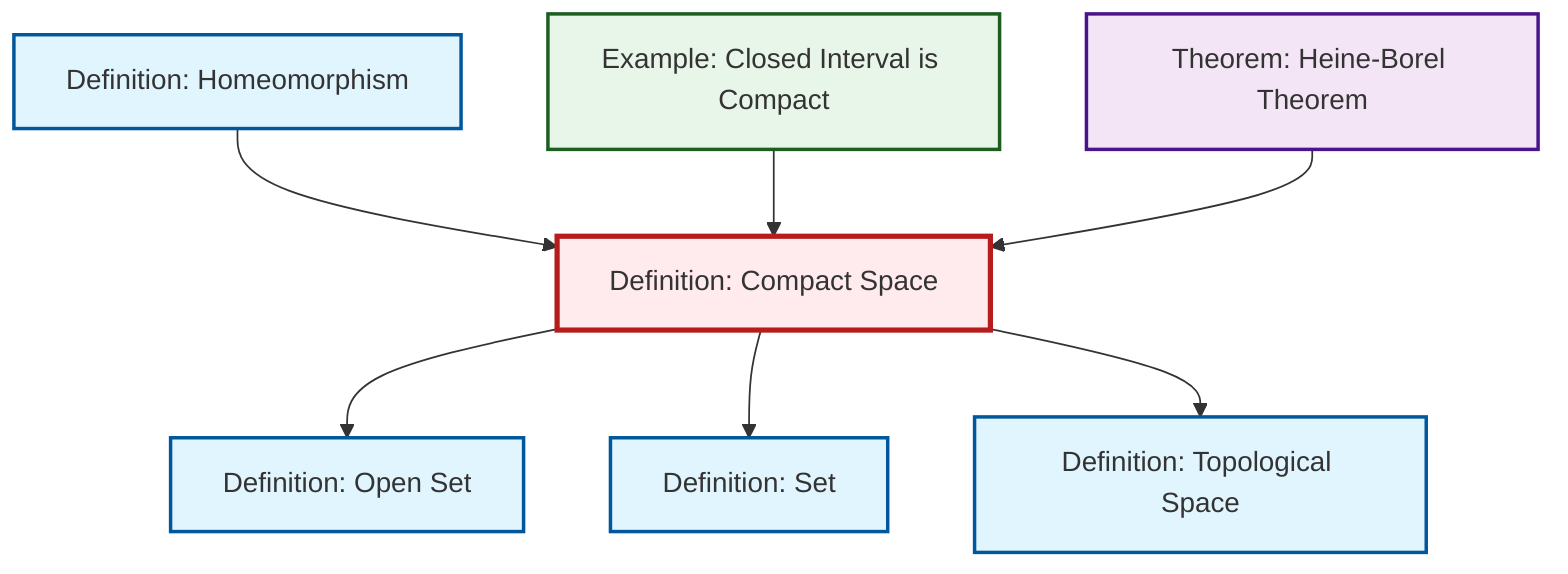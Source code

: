 graph TD
    classDef definition fill:#e1f5fe,stroke:#01579b,stroke-width:2px
    classDef theorem fill:#f3e5f5,stroke:#4a148c,stroke-width:2px
    classDef axiom fill:#fff3e0,stroke:#e65100,stroke-width:2px
    classDef example fill:#e8f5e9,stroke:#1b5e20,stroke-width:2px
    classDef current fill:#ffebee,stroke:#b71c1c,stroke-width:3px
    def-set["Definition: Set"]:::definition
    def-topological-space["Definition: Topological Space"]:::definition
    def-compact["Definition: Compact Space"]:::definition
    def-homeomorphism["Definition: Homeomorphism"]:::definition
    ex-closed-interval-compact["Example: Closed Interval is Compact"]:::example
    thm-heine-borel["Theorem: Heine-Borel Theorem"]:::theorem
    def-open-set["Definition: Open Set"]:::definition
    def-compact --> def-open-set
    def-compact --> def-set
    def-homeomorphism --> def-compact
    ex-closed-interval-compact --> def-compact
    def-compact --> def-topological-space
    thm-heine-borel --> def-compact
    class def-compact current